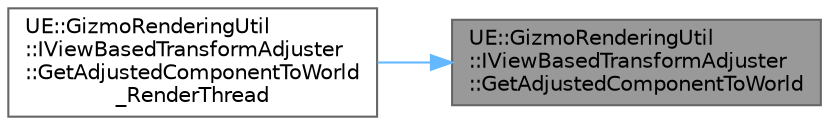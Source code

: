 digraph "UE::GizmoRenderingUtil::IViewBasedTransformAdjuster::GetAdjustedComponentToWorld"
{
 // INTERACTIVE_SVG=YES
 // LATEX_PDF_SIZE
  bgcolor="transparent";
  edge [fontname=Helvetica,fontsize=10,labelfontname=Helvetica,labelfontsize=10];
  node [fontname=Helvetica,fontsize=10,shape=box,height=0.2,width=0.4];
  rankdir="RL";
  Node1 [id="Node000001",label="UE::GizmoRenderingUtil\l::IViewBasedTransformAdjuster\l::GetAdjustedComponentToWorld",height=0.2,width=0.4,color="gray40", fillcolor="grey60", style="filled", fontcolor="black",tooltip="Given the component location and the view information, gives the desired transform of the component."];
  Node1 -> Node2 [id="edge1_Node000001_Node000002",dir="back",color="steelblue1",style="solid",tooltip=" "];
  Node2 [id="Node000002",label="UE::GizmoRenderingUtil\l::IViewBasedTransformAdjuster\l::GetAdjustedComponentToWorld\l_RenderThread",height=0.2,width=0.4,color="grey40", fillcolor="white", style="filled",URL="$db/d9a/classUE_1_1GizmoRenderingUtil_1_1IViewBasedTransformAdjuster.html#a4af106c037ee804bb099ef60b263e5ac",tooltip="If an adjuster is used by a render proxy, it will use this endpoint for getting the transform."];
}
